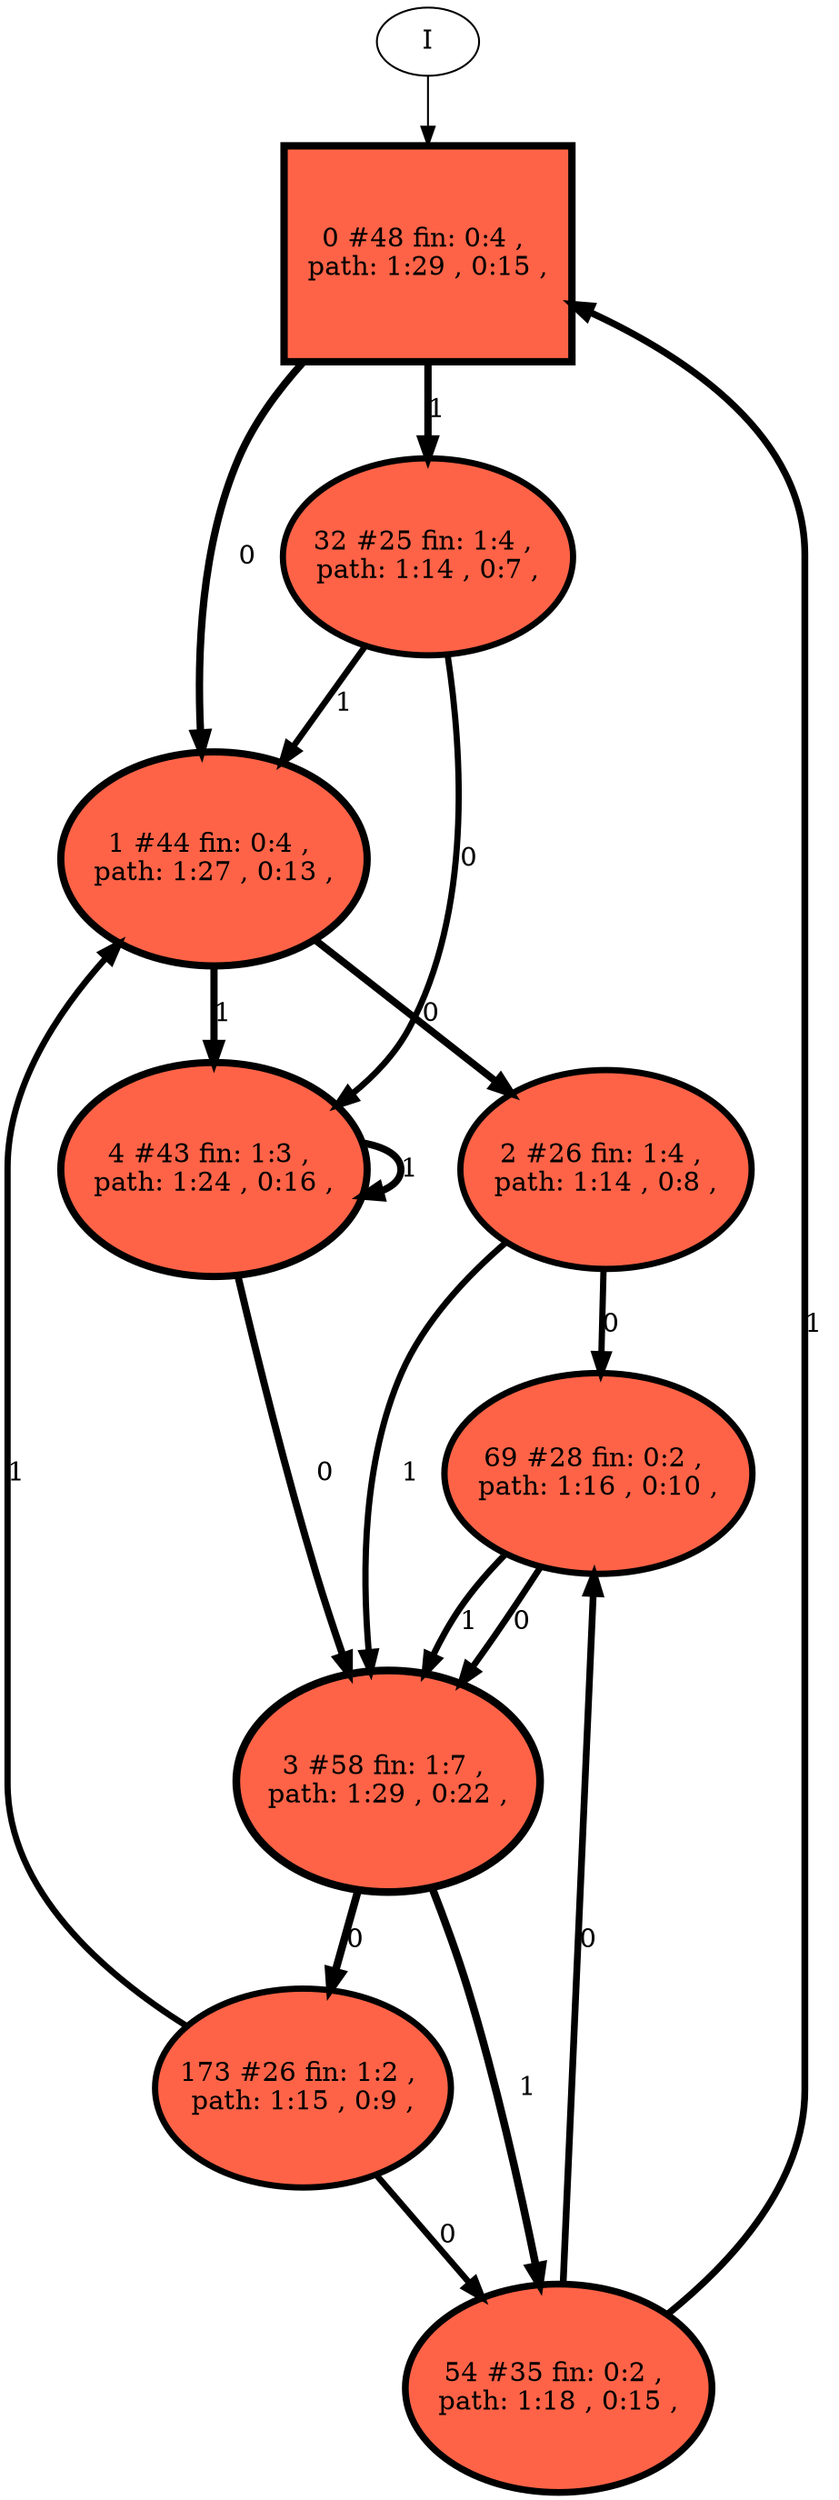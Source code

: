 // produced with flexfringe // 
digraph DFA {
	0 [label="root" shape=box];
		I -> 0;
	0 [ label="0 #48 fin: 0:4 , 
 path: 1:29 , 0:15 , " , style=filled, fillcolor="tomato", width=1.58756, height=1.58756, penwidth=3.89182];
		0 -> 1 [label="0 " , penwidth=3.89182 ];
		0 -> 32 [label="1 " , penwidth=3.89182 ];
	1 [ label="1 #44 fin: 0:4 , 
 path: 1:27 , 0:13 , " , style=filled, fillcolor="tomato", width=1.57, height=1.57, penwidth=3.80666];
		1 -> 2 [label="0 " , penwidth=3.80666 ];
		1 -> 4 [label="1 " , penwidth=3.80666 ];
	32 [ label="32 #25 fin: 1:4 , 
 path: 1:14 , 0:7 , " , style=filled, fillcolor="tomato", width=1.44882, height=1.44882, penwidth=3.2581];
		32 -> 4 [label="0 " , penwidth=3.2581 ];
		32 -> 1 [label="1 " , penwidth=3.2581 ];
	2 [ label="2 #26 fin: 1:4 , 
 path: 1:14 , 0:8 , " , style=filled, fillcolor="tomato", width=1.45765, height=1.45765, penwidth=3.29584];
		2 -> 69 [label="0 " , penwidth=3.29584 ];
		2 -> 3 [label="1 " , penwidth=3.29584 ];
	4 [ label="4 #43 fin: 1:3 , 
 path: 1:24 , 0:16 , " , style=filled, fillcolor="tomato", width=1.56532, height=1.56532, penwidth=3.78419];
		4 -> 3 [label="0 " , penwidth=3.78419 ];
		4 -> 4 [label="1 " , penwidth=3.78419 ];
	69 [ label="69 #28 fin: 0:2 , 
 path: 1:16 , 0:10 , " , style=filled, fillcolor="tomato", width=1.47414, height=1.47414, penwidth=3.3673];
		69 -> 3 [label="0 " , penwidth=3.3673 ];
		69 -> 3 [label="1 " , penwidth=3.3673 ];
	3 [ label="3 #58 fin: 1:7 , 
 path: 1:29 , 0:22 , " , style=filled, fillcolor="tomato", width=1.62483, height=1.62483, penwidth=4.07754];
		3 -> 173 [label="0 " , penwidth=4.07754 ];
		3 -> 54 [label="1 " , penwidth=4.07754 ];
	173 [ label="173 #26 fin: 1:2 , 
 path: 1:15 , 0:9 , " , style=filled, fillcolor="tomato", width=1.45765, height=1.45765, penwidth=3.29584];
		173 -> 54 [label="0 " , penwidth=3.29584 ];
		173 -> 1 [label="1 " , penwidth=3.29584 ];
	54 [ label="54 #35 fin: 0:2 , 
 path: 1:18 , 0:15 , " , style=filled, fillcolor="tomato", width=1.52247, height=1.52247, penwidth=3.58352];
		54 -> 69 [label="0 " , penwidth=3.58352 ];
		54 -> 0 [label="1 " , penwidth=3.58352 ];
}
